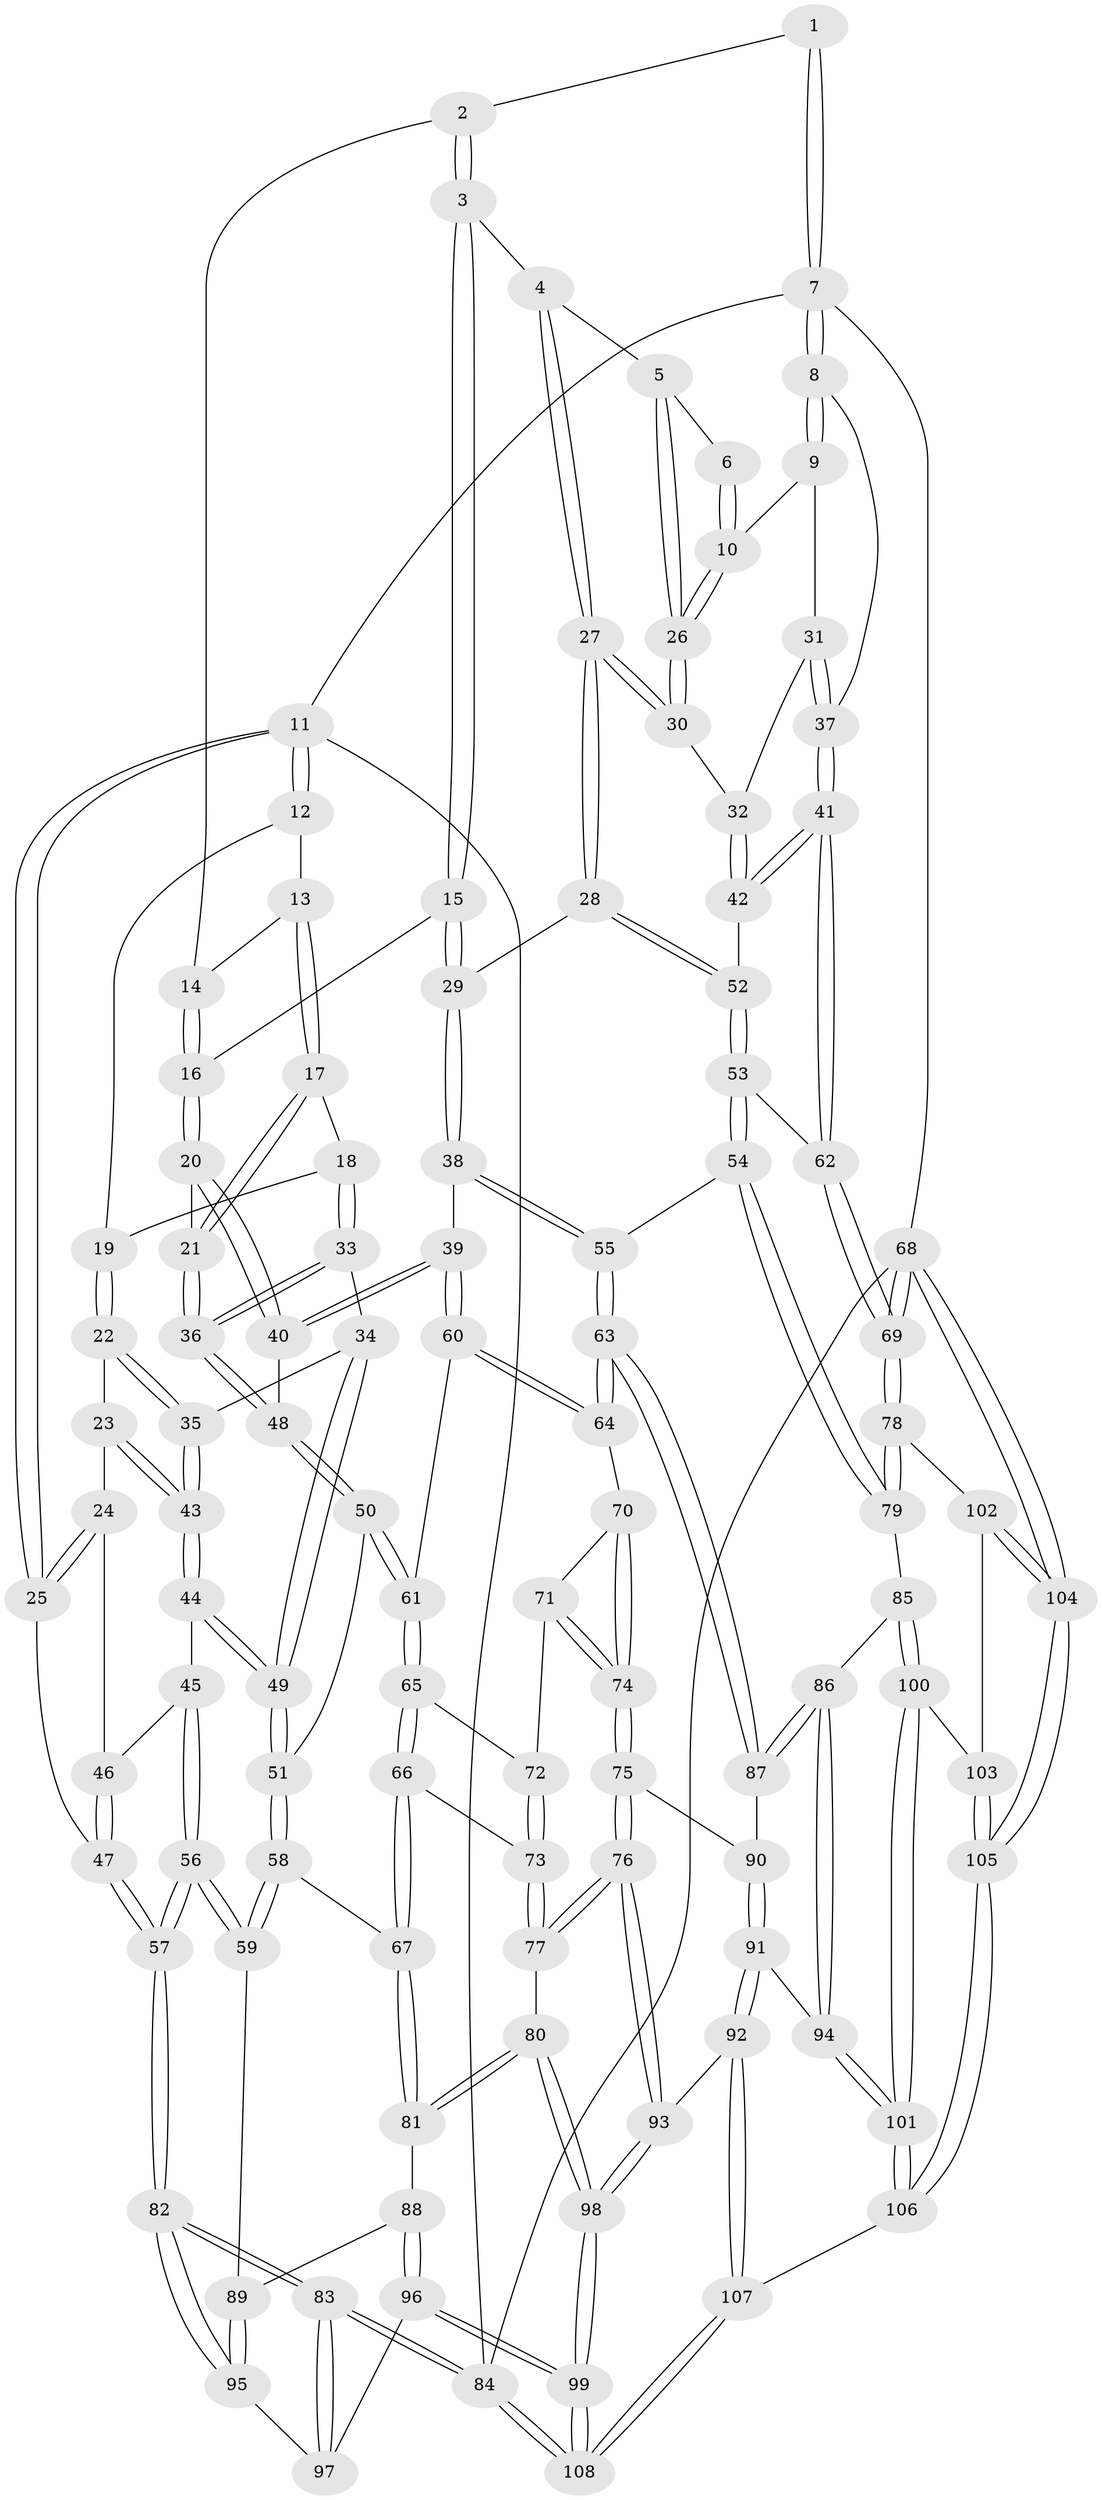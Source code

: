 // Generated by graph-tools (version 1.1) at 2025/03/03/09/25 03:03:13]
// undirected, 108 vertices, 267 edges
graph export_dot {
graph [start="1"]
  node [color=gray90,style=filled];
  1 [pos="+0.8761836940828146+0"];
  2 [pos="+0.6169115627930426+0"];
  3 [pos="+0.7037879815031167+0.028538554432315"];
  4 [pos="+0.7291790058209731+0.051088520580512164"];
  5 [pos="+0.8389680172928271+0.05919697748703777"];
  6 [pos="+0.8605877586446836+0"];
  7 [pos="+1+0"];
  8 [pos="+1+0"];
  9 [pos="+0.9172251802754476+0.08014791053488102"];
  10 [pos="+0.9120426683243169+0.08056819658384999"];
  11 [pos="+0+0"];
  12 [pos="+0.1462780105567728+0"];
  13 [pos="+0.5526140526461749+0"];
  14 [pos="+0.5707646108291049+0"];
  15 [pos="+0.6210185409375844+0.1907685425669535"];
  16 [pos="+0.6006211844624162+0.18923488504513708"];
  17 [pos="+0.45054399408568685+0.060248932355299434"];
  18 [pos="+0.3069097679038232+0.068634100905801"];
  19 [pos="+0.22257651751157045+0"];
  20 [pos="+0.5836618633675502+0.19304569736442925"];
  21 [pos="+0.47239434293105725+0.18158325187487484"];
  22 [pos="+0.17297473912933176+0.10120206046452897"];
  23 [pos="+0+0.13100044609391823"];
  24 [pos="+0+0.1294533841842807"];
  25 [pos="+0+0"];
  26 [pos="+0.864213170984142+0.09311396379656849"];
  27 [pos="+0.7903027526513757+0.2263146178336489"];
  28 [pos="+0.7624236441418462+0.26324462160900497"];
  29 [pos="+0.751949918213975+0.2667379683874069"];
  30 [pos="+0.8231848819676784+0.2066167220813289"];
  31 [pos="+0.9908344287211384+0.19587776829274903"];
  32 [pos="+0.9550515647909275+0.21207679314574635"];
  33 [pos="+0.272054670175931+0.2022071061705757"];
  34 [pos="+0.2585230689572061+0.20481476108663696"];
  35 [pos="+0.2381135685115936+0.20219503984575482"];
  36 [pos="+0.404863787731884+0.25991390804972686"];
  37 [pos="+1+0.17421610733493703"];
  38 [pos="+0.6712944411495078+0.4023741888702692"];
  39 [pos="+0.6377136265447882+0.4054202266711917"];
  40 [pos="+0.5701786882076636+0.3414432006248977"];
  41 [pos="+1+0.4400940086862619"];
  42 [pos="+0.9464662102909186+0.28473359207185284"];
  43 [pos="+0.13412323770343423+0.24699396784207808"];
  44 [pos="+0.12318971830105345+0.33898298258136506"];
  45 [pos="+0.11987865596972877+0.3411618413672325"];
  46 [pos="+0.04137685472861509+0.29201058080248343"];
  47 [pos="+0+0.46602978288692254"];
  48 [pos="+0.4100691835011022+0.3121659264911586"];
  49 [pos="+0.22832672142519528+0.3926228344024592"];
  50 [pos="+0.39138496418616353+0.3816402153759485"];
  51 [pos="+0.2708734058753757+0.4421342902461254"];
  52 [pos="+0.8957727970257243+0.38314181843706663"];
  53 [pos="+0.9267356434701868+0.44129640688775446"];
  54 [pos="+0.8068888544950356+0.5676060765733366"];
  55 [pos="+0.7821203079605561+0.5665976782254096"];
  56 [pos="+0+0.5340840100565879"];
  57 [pos="+0+0.534968689383315"];
  58 [pos="+0.22249997510006816+0.5726245604987218"];
  59 [pos="+0+0.5386862968452344"];
  60 [pos="+0.5190620329881772+0.4936093047850933"];
  61 [pos="+0.49346615880415273+0.4957671571865089"];
  62 [pos="+1+0.4436805332957826"];
  63 [pos="+0.6836912895082689+0.6406803453774274"];
  64 [pos="+0.651466432061179+0.6289142399370519"];
  65 [pos="+0.45980991866927867+0.5589639617634241"];
  66 [pos="+0.26556725847592205+0.5850182129519497"];
  67 [pos="+0.22493898225302658+0.5761087185468285"];
  68 [pos="+1+1"];
  69 [pos="+1+0.7488350914545194"];
  70 [pos="+0.6237632466886744+0.6349027204082512"];
  71 [pos="+0.4680081284588622+0.6161254091412378"];
  72 [pos="+0.4675249835509296+0.6153709918478644"];
  73 [pos="+0.3774561925470101+0.6703009531743307"];
  74 [pos="+0.4925882069926345+0.7012792742707427"];
  75 [pos="+0.4914038300268895+0.7106819335666427"];
  76 [pos="+0.476250970440699+0.7672514479311595"];
  77 [pos="+0.3957226120798174+0.7690154253579424"];
  78 [pos="+1+0.7500301392588812"];
  79 [pos="+0.9385292868130982+0.7210195768316975"];
  80 [pos="+0.38914918611894533+0.7727603652482687"];
  81 [pos="+0.2258675610839795+0.7124244657212592"];
  82 [pos="+0+0.8545831193840568"];
  83 [pos="+0+1"];
  84 [pos="+0+1"];
  85 [pos="+0.8575768551661019+0.7760501427417849"];
  86 [pos="+0.7524068979383458+0.7634599153229079"];
  87 [pos="+0.6796960259714644+0.6695514625671093"];
  88 [pos="+0.20812056133424253+0.745107432985855"];
  89 [pos="+0.06915925996919596+0.7118390742098036"];
  90 [pos="+0.6602144894269952+0.7018189277700425"];
  91 [pos="+0.6114404822553855+0.8056175190444075"];
  92 [pos="+0.5518026992275115+0.8322082763966517"];
  93 [pos="+0.5232127725587231+0.8127730156930776"];
  94 [pos="+0.7193085056509239+0.8650550666476297"];
  95 [pos="+0.09027046901958552+0.8116730866047728"];
  96 [pos="+0.18321873565012164+0.8398053152319118"];
  97 [pos="+0.1743117201658554+0.8379326641598116"];
  98 [pos="+0.29642590527400625+0.9723308446347666"];
  99 [pos="+0.26335842836849094+1"];
  100 [pos="+0.7944974394033946+0.8891678288507449"];
  101 [pos="+0.7619978168303256+0.9234917213045717"];
  102 [pos="+0.9445019569190626+0.8675801727883437"];
  103 [pos="+0.9304607583663327+0.8799952799597098"];
  104 [pos="+1+1"];
  105 [pos="+0.7678790009060295+1"];
  106 [pos="+0.7561932913010151+1"];
  107 [pos="+0.5317290353977734+1"];
  108 [pos="+0.2661997430724301+1"];
  1 -- 2;
  1 -- 7;
  1 -- 7;
  2 -- 3;
  2 -- 3;
  2 -- 14;
  3 -- 4;
  3 -- 15;
  3 -- 15;
  4 -- 5;
  4 -- 27;
  4 -- 27;
  5 -- 6;
  5 -- 26;
  5 -- 26;
  6 -- 10;
  6 -- 10;
  7 -- 8;
  7 -- 8;
  7 -- 11;
  7 -- 68;
  8 -- 9;
  8 -- 9;
  8 -- 37;
  9 -- 10;
  9 -- 31;
  10 -- 26;
  10 -- 26;
  11 -- 12;
  11 -- 12;
  11 -- 25;
  11 -- 25;
  11 -- 84;
  12 -- 13;
  12 -- 19;
  13 -- 14;
  13 -- 17;
  13 -- 17;
  14 -- 16;
  14 -- 16;
  15 -- 16;
  15 -- 29;
  15 -- 29;
  16 -- 20;
  16 -- 20;
  17 -- 18;
  17 -- 21;
  17 -- 21;
  18 -- 19;
  18 -- 33;
  18 -- 33;
  19 -- 22;
  19 -- 22;
  20 -- 21;
  20 -- 40;
  20 -- 40;
  21 -- 36;
  21 -- 36;
  22 -- 23;
  22 -- 35;
  22 -- 35;
  23 -- 24;
  23 -- 43;
  23 -- 43;
  24 -- 25;
  24 -- 25;
  24 -- 46;
  25 -- 47;
  26 -- 30;
  26 -- 30;
  27 -- 28;
  27 -- 28;
  27 -- 30;
  27 -- 30;
  28 -- 29;
  28 -- 52;
  28 -- 52;
  29 -- 38;
  29 -- 38;
  30 -- 32;
  31 -- 32;
  31 -- 37;
  31 -- 37;
  32 -- 42;
  32 -- 42;
  33 -- 34;
  33 -- 36;
  33 -- 36;
  34 -- 35;
  34 -- 49;
  34 -- 49;
  35 -- 43;
  35 -- 43;
  36 -- 48;
  36 -- 48;
  37 -- 41;
  37 -- 41;
  38 -- 39;
  38 -- 55;
  38 -- 55;
  39 -- 40;
  39 -- 40;
  39 -- 60;
  39 -- 60;
  40 -- 48;
  41 -- 42;
  41 -- 42;
  41 -- 62;
  41 -- 62;
  42 -- 52;
  43 -- 44;
  43 -- 44;
  44 -- 45;
  44 -- 49;
  44 -- 49;
  45 -- 46;
  45 -- 56;
  45 -- 56;
  46 -- 47;
  46 -- 47;
  47 -- 57;
  47 -- 57;
  48 -- 50;
  48 -- 50;
  49 -- 51;
  49 -- 51;
  50 -- 51;
  50 -- 61;
  50 -- 61;
  51 -- 58;
  51 -- 58;
  52 -- 53;
  52 -- 53;
  53 -- 54;
  53 -- 54;
  53 -- 62;
  54 -- 55;
  54 -- 79;
  54 -- 79;
  55 -- 63;
  55 -- 63;
  56 -- 57;
  56 -- 57;
  56 -- 59;
  56 -- 59;
  57 -- 82;
  57 -- 82;
  58 -- 59;
  58 -- 59;
  58 -- 67;
  59 -- 89;
  60 -- 61;
  60 -- 64;
  60 -- 64;
  61 -- 65;
  61 -- 65;
  62 -- 69;
  62 -- 69;
  63 -- 64;
  63 -- 64;
  63 -- 87;
  63 -- 87;
  64 -- 70;
  65 -- 66;
  65 -- 66;
  65 -- 72;
  66 -- 67;
  66 -- 67;
  66 -- 73;
  67 -- 81;
  67 -- 81;
  68 -- 69;
  68 -- 69;
  68 -- 104;
  68 -- 104;
  68 -- 84;
  69 -- 78;
  69 -- 78;
  70 -- 71;
  70 -- 74;
  70 -- 74;
  71 -- 72;
  71 -- 74;
  71 -- 74;
  72 -- 73;
  72 -- 73;
  73 -- 77;
  73 -- 77;
  74 -- 75;
  74 -- 75;
  75 -- 76;
  75 -- 76;
  75 -- 90;
  76 -- 77;
  76 -- 77;
  76 -- 93;
  76 -- 93;
  77 -- 80;
  78 -- 79;
  78 -- 79;
  78 -- 102;
  79 -- 85;
  80 -- 81;
  80 -- 81;
  80 -- 98;
  80 -- 98;
  81 -- 88;
  82 -- 83;
  82 -- 83;
  82 -- 95;
  82 -- 95;
  83 -- 84;
  83 -- 84;
  83 -- 97;
  83 -- 97;
  84 -- 108;
  84 -- 108;
  85 -- 86;
  85 -- 100;
  85 -- 100;
  86 -- 87;
  86 -- 87;
  86 -- 94;
  86 -- 94;
  87 -- 90;
  88 -- 89;
  88 -- 96;
  88 -- 96;
  89 -- 95;
  89 -- 95;
  90 -- 91;
  90 -- 91;
  91 -- 92;
  91 -- 92;
  91 -- 94;
  92 -- 93;
  92 -- 107;
  92 -- 107;
  93 -- 98;
  93 -- 98;
  94 -- 101;
  94 -- 101;
  95 -- 97;
  96 -- 97;
  96 -- 99;
  96 -- 99;
  98 -- 99;
  98 -- 99;
  99 -- 108;
  99 -- 108;
  100 -- 101;
  100 -- 101;
  100 -- 103;
  101 -- 106;
  101 -- 106;
  102 -- 103;
  102 -- 104;
  102 -- 104;
  103 -- 105;
  103 -- 105;
  104 -- 105;
  104 -- 105;
  105 -- 106;
  105 -- 106;
  106 -- 107;
  107 -- 108;
  107 -- 108;
}
